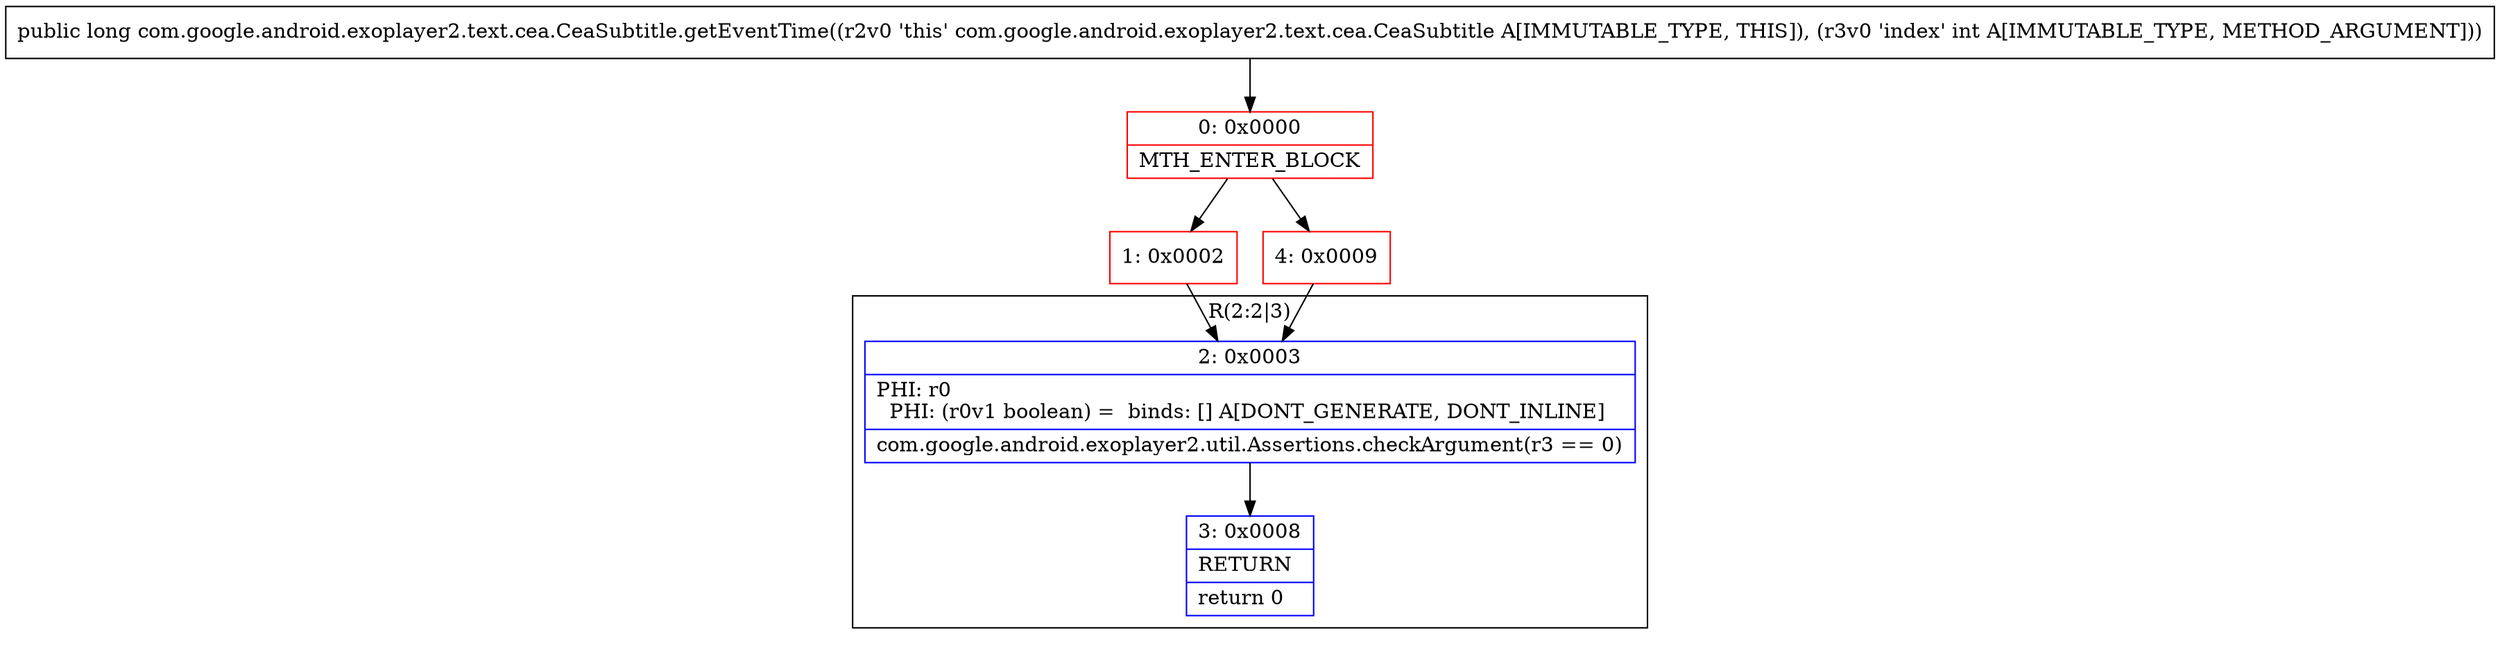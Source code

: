 digraph "CFG forcom.google.android.exoplayer2.text.cea.CeaSubtitle.getEventTime(I)J" {
subgraph cluster_Region_1301435869 {
label = "R(2:2|3)";
node [shape=record,color=blue];
Node_2 [shape=record,label="{2\:\ 0x0003|PHI: r0 \l  PHI: (r0v1 boolean) =  binds: [] A[DONT_GENERATE, DONT_INLINE]\l|com.google.android.exoplayer2.util.Assertions.checkArgument(r3 == 0)\l}"];
Node_3 [shape=record,label="{3\:\ 0x0008|RETURN\l|return 0\l}"];
}
Node_0 [shape=record,color=red,label="{0\:\ 0x0000|MTH_ENTER_BLOCK\l}"];
Node_1 [shape=record,color=red,label="{1\:\ 0x0002}"];
Node_4 [shape=record,color=red,label="{4\:\ 0x0009}"];
MethodNode[shape=record,label="{public long com.google.android.exoplayer2.text.cea.CeaSubtitle.getEventTime((r2v0 'this' com.google.android.exoplayer2.text.cea.CeaSubtitle A[IMMUTABLE_TYPE, THIS]), (r3v0 'index' int A[IMMUTABLE_TYPE, METHOD_ARGUMENT])) }"];
MethodNode -> Node_0;
Node_2 -> Node_3;
Node_0 -> Node_1;
Node_0 -> Node_4;
Node_1 -> Node_2;
Node_4 -> Node_2;
}

